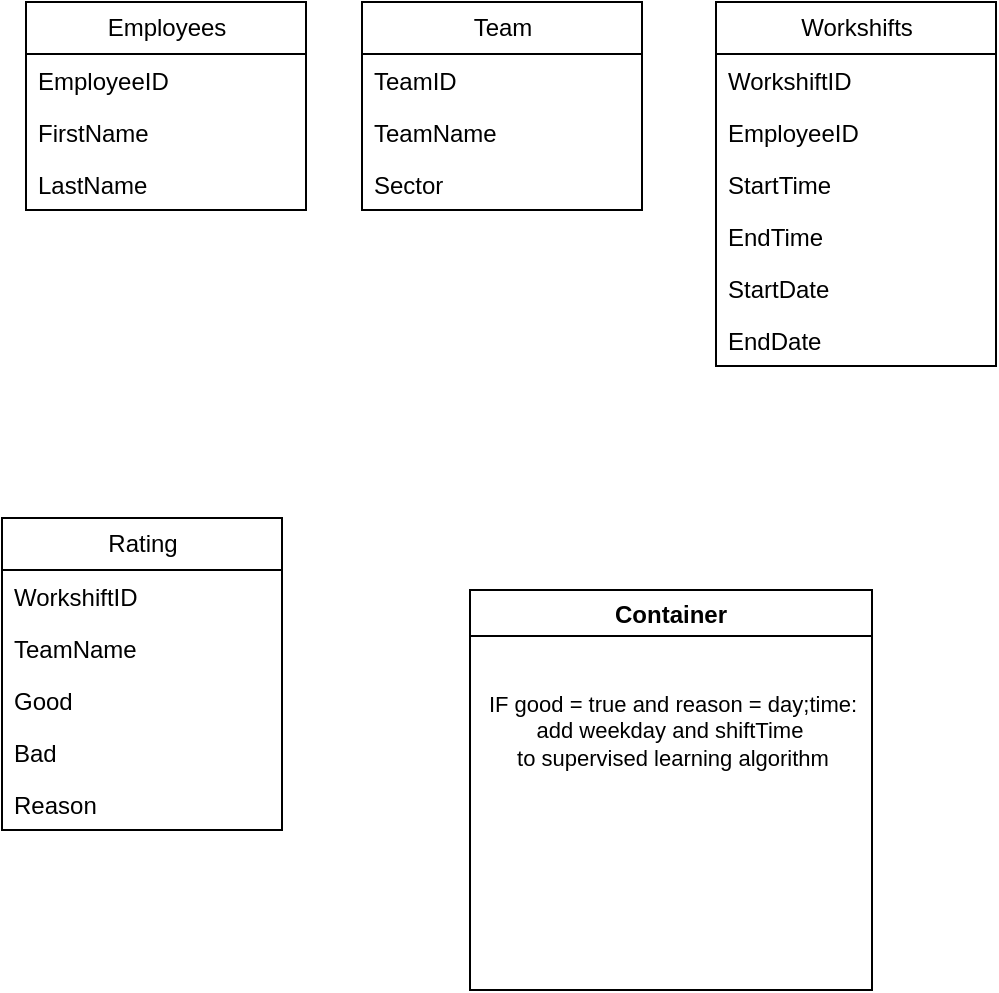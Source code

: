<mxfile version="22.0.8" type="github">
  <diagram name="Page-1" id="a7904f86-f2b4-8e86-fa97-74104820619b">
    <mxGraphModel dx="996" dy="-316" grid="0" gridSize="10" guides="1" tooltips="1" connect="1" arrows="1" fold="1" page="1" pageScale="1" pageWidth="1100" pageHeight="850" background="none" math="0" shadow="0">
      <root>
        <mxCell id="0" />
        <mxCell id="1" parent="0" />
        <mxCell id="HCA5anjurtbSJpkyDIzz-2" value="Employees" style="swimlane;fontStyle=0;childLayout=stackLayout;horizontal=1;startSize=26;fillColor=none;horizontalStack=0;resizeParent=1;resizeParentMax=0;resizeLast=0;collapsible=1;marginBottom=0;html=1;" vertex="1" parent="1">
          <mxGeometry x="540" y="924" width="140" height="104" as="geometry" />
        </mxCell>
        <mxCell id="HCA5anjurtbSJpkyDIzz-3" value="EmployeeID" style="text;strokeColor=none;fillColor=none;align=left;verticalAlign=top;spacingLeft=4;spacingRight=4;overflow=hidden;rotatable=0;points=[[0,0.5],[1,0.5]];portConstraint=eastwest;whiteSpace=wrap;html=1;" vertex="1" parent="HCA5anjurtbSJpkyDIzz-2">
          <mxGeometry y="26" width="140" height="26" as="geometry" />
        </mxCell>
        <mxCell id="HCA5anjurtbSJpkyDIzz-4" value="FirstName" style="text;strokeColor=none;fillColor=none;align=left;verticalAlign=top;spacingLeft=4;spacingRight=4;overflow=hidden;rotatable=0;points=[[0,0.5],[1,0.5]];portConstraint=eastwest;whiteSpace=wrap;html=1;" vertex="1" parent="HCA5anjurtbSJpkyDIzz-2">
          <mxGeometry y="52" width="140" height="26" as="geometry" />
        </mxCell>
        <mxCell id="HCA5anjurtbSJpkyDIzz-5" value="LastName" style="text;strokeColor=none;fillColor=none;align=left;verticalAlign=top;spacingLeft=4;spacingRight=4;overflow=hidden;rotatable=0;points=[[0,0.5],[1,0.5]];portConstraint=eastwest;whiteSpace=wrap;html=1;" vertex="1" parent="HCA5anjurtbSJpkyDIzz-2">
          <mxGeometry y="78" width="140" height="26" as="geometry" />
        </mxCell>
        <mxCell id="HCA5anjurtbSJpkyDIzz-6" value="Team" style="swimlane;fontStyle=0;childLayout=stackLayout;horizontal=1;startSize=26;fillColor=none;horizontalStack=0;resizeParent=1;resizeParentMax=0;resizeLast=0;collapsible=1;marginBottom=0;html=1;" vertex="1" parent="1">
          <mxGeometry x="708" y="924" width="140" height="104" as="geometry" />
        </mxCell>
        <mxCell id="HCA5anjurtbSJpkyDIzz-7" value="TeamID" style="text;strokeColor=none;fillColor=none;align=left;verticalAlign=top;spacingLeft=4;spacingRight=4;overflow=hidden;rotatable=0;points=[[0,0.5],[1,0.5]];portConstraint=eastwest;whiteSpace=wrap;html=1;" vertex="1" parent="HCA5anjurtbSJpkyDIzz-6">
          <mxGeometry y="26" width="140" height="26" as="geometry" />
        </mxCell>
        <mxCell id="HCA5anjurtbSJpkyDIzz-8" value="TeamName" style="text;strokeColor=none;fillColor=none;align=left;verticalAlign=top;spacingLeft=4;spacingRight=4;overflow=hidden;rotatable=0;points=[[0,0.5],[1,0.5]];portConstraint=eastwest;whiteSpace=wrap;html=1;" vertex="1" parent="HCA5anjurtbSJpkyDIzz-6">
          <mxGeometry y="52" width="140" height="26" as="geometry" />
        </mxCell>
        <mxCell id="HCA5anjurtbSJpkyDIzz-9" value="Sector" style="text;strokeColor=none;fillColor=none;align=left;verticalAlign=top;spacingLeft=4;spacingRight=4;overflow=hidden;rotatable=0;points=[[0,0.5],[1,0.5]];portConstraint=eastwest;whiteSpace=wrap;html=1;" vertex="1" parent="HCA5anjurtbSJpkyDIzz-6">
          <mxGeometry y="78" width="140" height="26" as="geometry" />
        </mxCell>
        <mxCell id="HCA5anjurtbSJpkyDIzz-10" value="Workshifts" style="swimlane;fontStyle=0;childLayout=stackLayout;horizontal=1;startSize=26;fillColor=none;horizontalStack=0;resizeParent=1;resizeParentMax=0;resizeLast=0;collapsible=1;marginBottom=0;html=1;" vertex="1" parent="1">
          <mxGeometry x="885" y="924" width="140" height="182" as="geometry" />
        </mxCell>
        <mxCell id="HCA5anjurtbSJpkyDIzz-11" value="WorkshiftID" style="text;strokeColor=none;fillColor=none;align=left;verticalAlign=top;spacingLeft=4;spacingRight=4;overflow=hidden;rotatable=0;points=[[0,0.5],[1,0.5]];portConstraint=eastwest;whiteSpace=wrap;html=1;" vertex="1" parent="HCA5anjurtbSJpkyDIzz-10">
          <mxGeometry y="26" width="140" height="26" as="geometry" />
        </mxCell>
        <mxCell id="HCA5anjurtbSJpkyDIzz-12" value="EmployeeID" style="text;strokeColor=none;fillColor=none;align=left;verticalAlign=top;spacingLeft=4;spacingRight=4;overflow=hidden;rotatable=0;points=[[0,0.5],[1,0.5]];portConstraint=eastwest;whiteSpace=wrap;html=1;" vertex="1" parent="HCA5anjurtbSJpkyDIzz-10">
          <mxGeometry y="52" width="140" height="26" as="geometry" />
        </mxCell>
        <mxCell id="HCA5anjurtbSJpkyDIzz-13" value="StartTime" style="text;strokeColor=none;fillColor=none;align=left;verticalAlign=top;spacingLeft=4;spacingRight=4;overflow=hidden;rotatable=0;points=[[0,0.5],[1,0.5]];portConstraint=eastwest;whiteSpace=wrap;html=1;" vertex="1" parent="HCA5anjurtbSJpkyDIzz-10">
          <mxGeometry y="78" width="140" height="26" as="geometry" />
        </mxCell>
        <mxCell id="HCA5anjurtbSJpkyDIzz-15" value="EndTime" style="text;strokeColor=none;fillColor=none;align=left;verticalAlign=top;spacingLeft=4;spacingRight=4;overflow=hidden;rotatable=0;points=[[0,0.5],[1,0.5]];portConstraint=eastwest;whiteSpace=wrap;html=1;" vertex="1" parent="HCA5anjurtbSJpkyDIzz-10">
          <mxGeometry y="104" width="140" height="26" as="geometry" />
        </mxCell>
        <mxCell id="HCA5anjurtbSJpkyDIzz-16" value="StartDate" style="text;strokeColor=none;fillColor=none;align=left;verticalAlign=top;spacingLeft=4;spacingRight=4;overflow=hidden;rotatable=0;points=[[0,0.5],[1,0.5]];portConstraint=eastwest;whiteSpace=wrap;html=1;" vertex="1" parent="HCA5anjurtbSJpkyDIzz-10">
          <mxGeometry y="130" width="140" height="26" as="geometry" />
        </mxCell>
        <mxCell id="HCA5anjurtbSJpkyDIzz-17" value="EndDate" style="text;strokeColor=none;fillColor=none;align=left;verticalAlign=top;spacingLeft=4;spacingRight=4;overflow=hidden;rotatable=0;points=[[0,0.5],[1,0.5]];portConstraint=eastwest;whiteSpace=wrap;html=1;" vertex="1" parent="HCA5anjurtbSJpkyDIzz-10">
          <mxGeometry y="156" width="140" height="26" as="geometry" />
        </mxCell>
        <mxCell id="HCA5anjurtbSJpkyDIzz-18" value="Rating" style="swimlane;fontStyle=0;childLayout=stackLayout;horizontal=1;startSize=26;fillColor=none;horizontalStack=0;resizeParent=1;resizeParentMax=0;resizeLast=0;collapsible=1;marginBottom=0;html=1;" vertex="1" parent="1">
          <mxGeometry x="528" y="1182" width="140" height="156" as="geometry" />
        </mxCell>
        <mxCell id="HCA5anjurtbSJpkyDIzz-19" value="WorkshiftID" style="text;strokeColor=none;fillColor=none;align=left;verticalAlign=top;spacingLeft=4;spacingRight=4;overflow=hidden;rotatable=0;points=[[0,0.5],[1,0.5]];portConstraint=eastwest;whiteSpace=wrap;html=1;" vertex="1" parent="HCA5anjurtbSJpkyDIzz-18">
          <mxGeometry y="26" width="140" height="26" as="geometry" />
        </mxCell>
        <mxCell id="HCA5anjurtbSJpkyDIzz-20" value="TeamName" style="text;strokeColor=none;fillColor=none;align=left;verticalAlign=top;spacingLeft=4;spacingRight=4;overflow=hidden;rotatable=0;points=[[0,0.5],[1,0.5]];portConstraint=eastwest;whiteSpace=wrap;html=1;" vertex="1" parent="HCA5anjurtbSJpkyDIzz-18">
          <mxGeometry y="52" width="140" height="26" as="geometry" />
        </mxCell>
        <mxCell id="HCA5anjurtbSJpkyDIzz-21" value="Good" style="text;strokeColor=none;fillColor=none;align=left;verticalAlign=top;spacingLeft=4;spacingRight=4;overflow=hidden;rotatable=0;points=[[0,0.5],[1,0.5]];portConstraint=eastwest;whiteSpace=wrap;html=1;" vertex="1" parent="HCA5anjurtbSJpkyDIzz-18">
          <mxGeometry y="78" width="140" height="26" as="geometry" />
        </mxCell>
        <mxCell id="HCA5anjurtbSJpkyDIzz-22" value="Bad" style="text;strokeColor=none;fillColor=none;align=left;verticalAlign=top;spacingLeft=4;spacingRight=4;overflow=hidden;rotatable=0;points=[[0,0.5],[1,0.5]];portConstraint=eastwest;whiteSpace=wrap;html=1;" vertex="1" parent="HCA5anjurtbSJpkyDIzz-18">
          <mxGeometry y="104" width="140" height="26" as="geometry" />
        </mxCell>
        <mxCell id="HCA5anjurtbSJpkyDIzz-23" value="Reason" style="text;strokeColor=none;fillColor=none;align=left;verticalAlign=top;spacingLeft=4;spacingRight=4;overflow=hidden;rotatable=0;points=[[0,0.5],[1,0.5]];portConstraint=eastwest;whiteSpace=wrap;html=1;" vertex="1" parent="HCA5anjurtbSJpkyDIzz-18">
          <mxGeometry y="130" width="140" height="26" as="geometry" />
        </mxCell>
        <mxCell id="HCA5anjurtbSJpkyDIzz-24" value="Container" style="swimlane;" vertex="1" parent="1">
          <mxGeometry x="762" y="1218" width="201" height="200" as="geometry" />
        </mxCell>
        <mxCell id="HCA5anjurtbSJpkyDIzz-25" value="&lt;font style=&quot;font-size: 11px;&quot;&gt;IF good = true and reason = day;time:&lt;br&gt;&lt;/font&gt;&lt;div style=&quot;font-size: 11px;&quot;&gt;&lt;span style=&quot;background-color: initial;&quot;&gt;&lt;font style=&quot;font-size: 11px;&quot;&gt;add weekday and shiftTime&amp;nbsp;&lt;/font&gt;&lt;/span&gt;&lt;/div&gt;&lt;font style=&quot;font-size: 11px;&quot;&gt;to supervised learning algorithm&lt;/font&gt;" style="text;html=1;align=center;verticalAlign=middle;resizable=0;points=[];autosize=1;strokeColor=none;fillColor=none;" vertex="1" parent="HCA5anjurtbSJpkyDIzz-24">
          <mxGeometry y="42" width="202" height="55" as="geometry" />
        </mxCell>
      </root>
    </mxGraphModel>
  </diagram>
</mxfile>

